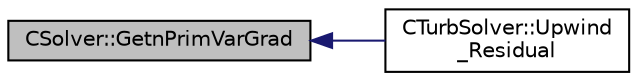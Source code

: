 digraph "CSolver::GetnPrimVarGrad"
{
  edge [fontname="Helvetica",fontsize="10",labelfontname="Helvetica",labelfontsize="10"];
  node [fontname="Helvetica",fontsize="10",shape=record];
  rankdir="LR";
  Node1919 [label="CSolver::GetnPrimVarGrad",height=0.2,width=0.4,color="black", fillcolor="grey75", style="filled", fontcolor="black"];
  Node1919 -> Node1920 [dir="back",color="midnightblue",fontsize="10",style="solid",fontname="Helvetica"];
  Node1920 [label="CTurbSolver::Upwind\l_Residual",height=0.2,width=0.4,color="black", fillcolor="white", style="filled",URL="$class_c_turb_solver.html#a4816dd8b43bdb4abd3f8f7168879e902",tooltip="Compute the spatial integration using a upwind scheme. "];
}
